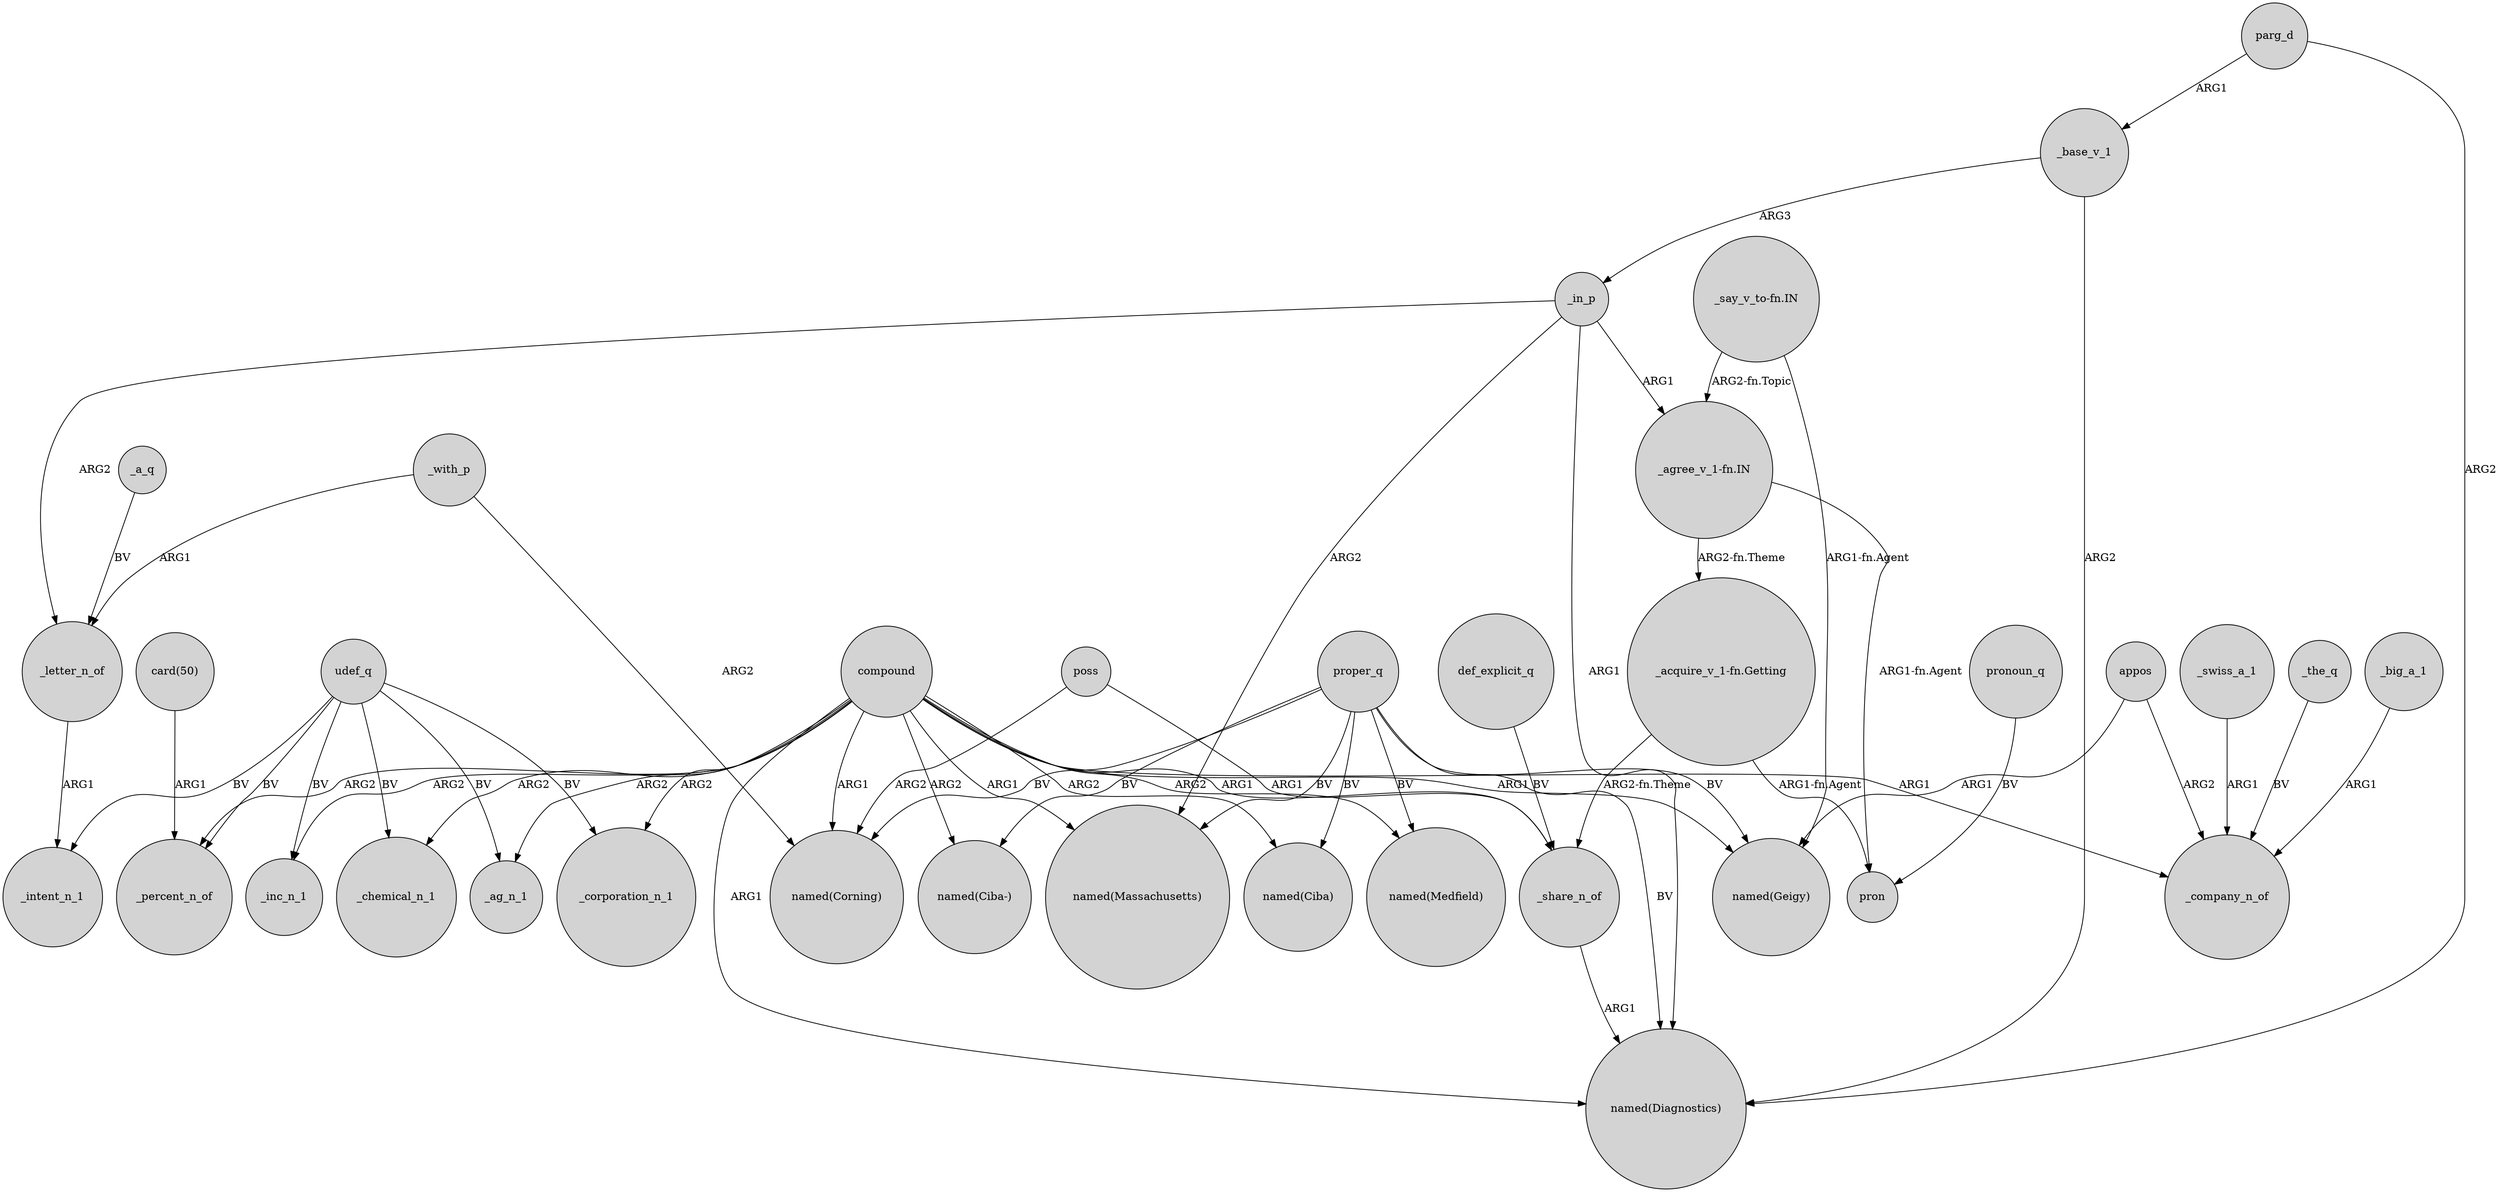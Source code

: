 digraph {
	node [shape=circle style=filled]
	proper_q -> "named(Corning)" [label=BV]
	udef_q -> _inc_n_1 [label=BV]
	_swiss_a_1 -> _company_n_of [label=ARG1]
	proper_q -> "named(Geigy)" [label=BV]
	proper_q -> "named(Ciba)" [label=BV]
	compound -> _corporation_n_1 [label=ARG2]
	compound -> "named(Geigy)" [label=ARG1]
	"_agree_v_1-fn.IN" -> pron [label="ARG1-fn.Agent"]
	_base_v_1 -> "named(Diagnostics)" [label=ARG2]
	compound -> "named(Medfield)" [label=ARG2]
	_in_p -> "named(Massachusetts)" [label=ARG2]
	"_say_v_to-fn.IN" -> "_agree_v_1-fn.IN" [label="ARG2-fn.Topic"]
	udef_q -> _ag_n_1 [label=BV]
	"_acquire_v_1-fn.Getting" -> _share_n_of [label="ARG2-fn.Theme"]
	compound -> _ag_n_1 [label=ARG2]
	"_say_v_to-fn.IN" -> "named(Geigy)" [label="ARG1-fn.Agent"]
	compound -> _percent_n_of [label=ARG2]
	_the_q -> _company_n_of [label=BV]
	compound -> _chemical_n_1 [label=ARG2]
	_big_a_1 -> _company_n_of [label=ARG1]
	"_acquire_v_1-fn.Getting" -> pron [label="ARG1-fn.Agent"]
	"_agree_v_1-fn.IN" -> "_acquire_v_1-fn.Getting" [label="ARG2-fn.Theme"]
	compound -> _company_n_of [label=ARG1]
	pronoun_q -> pron [label=BV]
	udef_q -> _corporation_n_1 [label=BV]
	_letter_n_of -> _intent_n_1 [label=ARG1]
	_with_p -> _letter_n_of [label=ARG1]
	"card(50)" -> _percent_n_of [label=ARG1]
	_share_n_of -> "named(Diagnostics)" [label=ARG1]
	poss -> "named(Corning)" [label=ARG2]
	appos -> _company_n_of [label=ARG2]
	_with_p -> "named(Corning)" [label=ARG2]
	compound -> _share_n_of [label=ARG1]
	compound -> "named(Ciba)" [label=ARG2]
	_base_v_1 -> _in_p [label=ARG3]
	appos -> "named(Geigy)" [label=ARG1]
	proper_q -> "named(Medfield)" [label=BV]
	compound -> "named(Diagnostics)" [label=ARG1]
	compound -> "named(Ciba-)" [label=ARG2]
	proper_q -> "named(Diagnostics)" [label=BV]
	proper_q -> "named(Massachusetts)" [label=BV]
	udef_q -> _intent_n_1 [label=BV]
	_in_p -> "named(Diagnostics)" [label=ARG1]
	compound -> "named(Corning)" [label=ARG1]
	parg_d -> _base_v_1 [label=ARG1]
	udef_q -> _percent_n_of [label=BV]
	compound -> "named(Massachusetts)" [label=ARG1]
	_in_p -> "_agree_v_1-fn.IN" [label=ARG1]
	_a_q -> _letter_n_of [label=BV]
	_in_p -> _letter_n_of [label=ARG2]
	def_explicit_q -> _share_n_of [label=BV]
	poss -> _share_n_of [label=ARG1]
	compound -> _inc_n_1 [label=ARG2]
	udef_q -> _chemical_n_1 [label=BV]
	proper_q -> "named(Ciba-)" [label=BV]
	parg_d -> "named(Diagnostics)" [label=ARG2]
}
